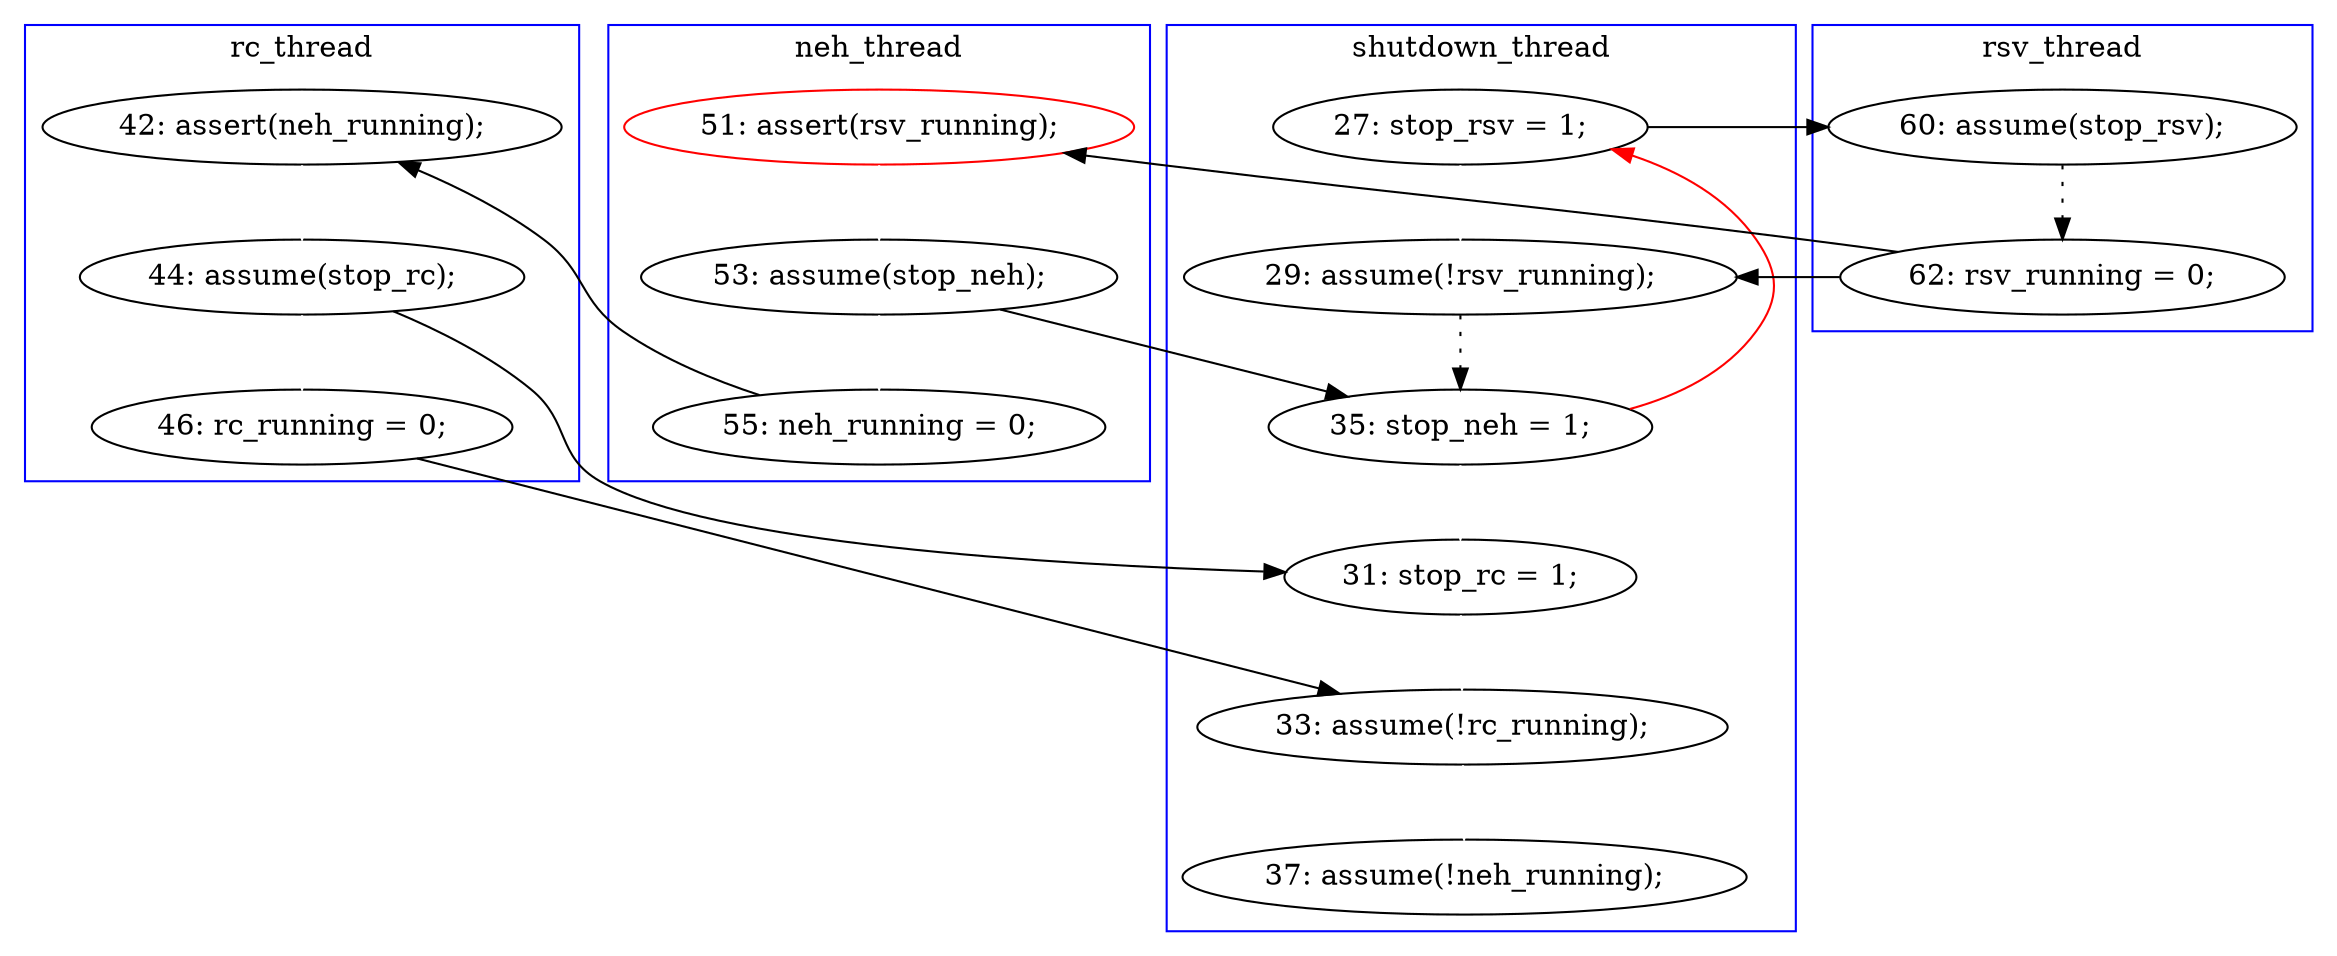 digraph Counterexample {
	22 -> 23 [color = black, style = solid, constraint = false]
	15 -> 29 [color = white, style = solid]
	20 -> 22 [color = white, style = solid]
	15 -> 17 [color = black, style = solid, constraint = false]
	25 -> 32 [color = black, style = solid, constraint = false]
	19 -> 20 [color = white, style = solid]
	23 -> 25 [color = white, style = solid]
	32 -> 33 [color = white, style = solid]
	30 -> 32 [color = white, style = solid]
	17 -> 18 [color = black, style = dotted]
	25 -> 26 [color = white, style = solid]
	18 -> 29 [color = black, style = solid, constraint = false]
	18 -> 19 [color = black, style = solid, constraint = false]
	20 -> 30 [color = black, style = solid, constraint = false]
	33 -> 34 [color = white, style = solid]
	26 -> 33 [color = black, style = solid, constraint = false]
	30 -> 15 [color = red, style = solid, constraint = false]
	29 -> 30 [color = black, style = dotted]
	subgraph cluster3 {
		label = neh_thread
		color = blue
		19  [label = "51: assert(rsv_running);", color = red]
		20  [label = "53: assume(stop_neh);"]
		22  [label = "55: neh_running = 0;"]
	}
	subgraph cluster2 {
		label = rc_thread
		color = blue
		23  [label = "42: assert(neh_running);"]
		26  [label = "46: rc_running = 0;"]
		25  [label = "44: assume(stop_rc);"]
	}
	subgraph cluster4 {
		label = rsv_thread
		color = blue
		18  [label = "62: rsv_running = 0;"]
		17  [label = "60: assume(stop_rsv);"]
	}
	subgraph cluster1 {
		label = shutdown_thread
		color = blue
		32  [label = "31: stop_rc = 1;"]
		33  [label = "33: assume(!rc_running);"]
		29  [label = "29: assume(!rsv_running);"]
		30  [label = "35: stop_neh = 1;"]
		15  [label = "27: stop_rsv = 1;"]
		34  [label = "37: assume(!neh_running);"]
	}
}